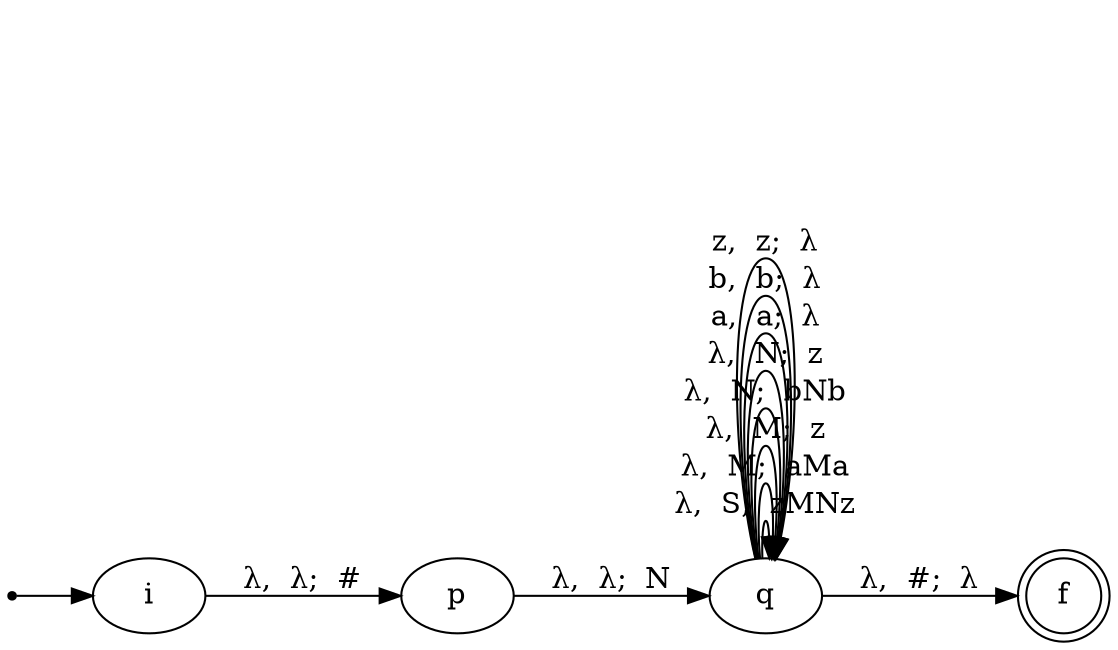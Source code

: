 digraph {
	graph [rankdir=LR]
	ini [shape=point]
	i
	ini -> i
	p
	q
	f [shape=doublecircle]
	i -> p [label="λ,  λ;  #" len=1.00]
	p -> q [label="λ,  λ;  N" len=1.00]
	q -> q [label="λ,  S;  zMNz" len=1.00]
	q -> q [label="λ,  M;  aMa" len=1.00]
	q -> q [label="λ,  M;  z" len=1.00]
	q -> q [label="λ,  N;  bNb" len=1.00]
	q -> q [label="λ,  N;  z" len=1.00]
	q -> q [label="a,  a;  λ" len=1.00]
	q -> q [label="b,  b;  λ" len=1.00]
	q -> q [label="z,  z;  λ" len=1.00]
	q -> f [label="λ,  #;  λ" len=1.00]
}
